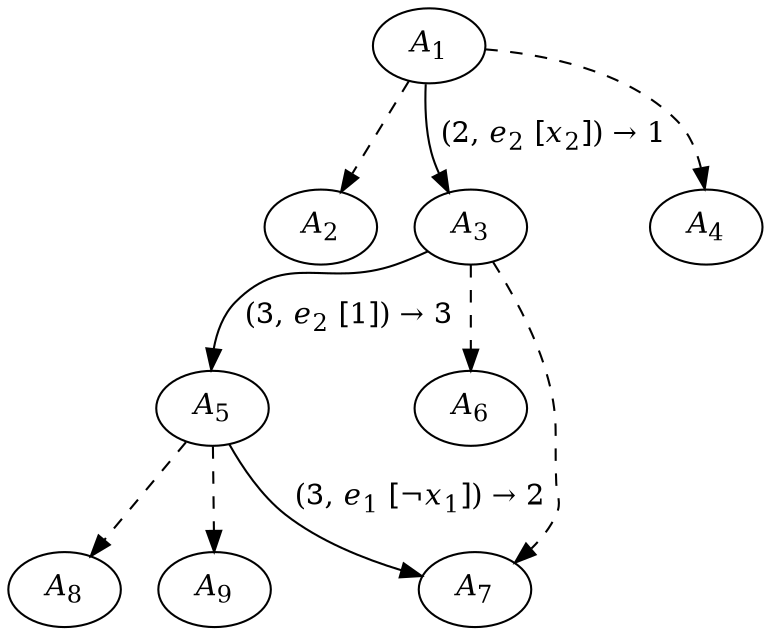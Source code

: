 digraph dfa{
graph[dpi=600];
node[shape=ellipse];
1 [label=<<i>A</i><sub>1</sub>>];
2 [label=<<i>A</i><sub>2</sub>>];
3 [label=<<i>A</i><sub>3</sub>>];
4 [label=<<i>A</i><sub>4</sub>>];
5 [label=<<i>A</i><sub>5</sub>>];
6 [label=<<i>A</i><sub>6</sub>>];
7 [label=<<i>A</i><sub>7</sub>>];
8 [label=<<i>A</i><sub>8</sub>>];
9 [label=<<i>A</i><sub>9</sub>>];


1 -> 2 [style=dashed];
1 -> 3 [label = < (2, <i>e</i><sub>2</sub> [<i>x</i><sub>2</sub>]) → 1 >];
1 -> 4 [style=dashed];
3 -> 5 [label = < (3, <i>e</i><sub>2</sub> [1]) → 3 >];
3 -> 6 [style=dashed];
3 -> 7 [style=dashed];
5 -> 7 [label = < (3, <i>e</i><sub>1</sub> [¬<i>x</i><sub>1</sub>]) → 2 >];
5 -> 8 [style=dashed];
5 -> 9 [style=dashed];
}
